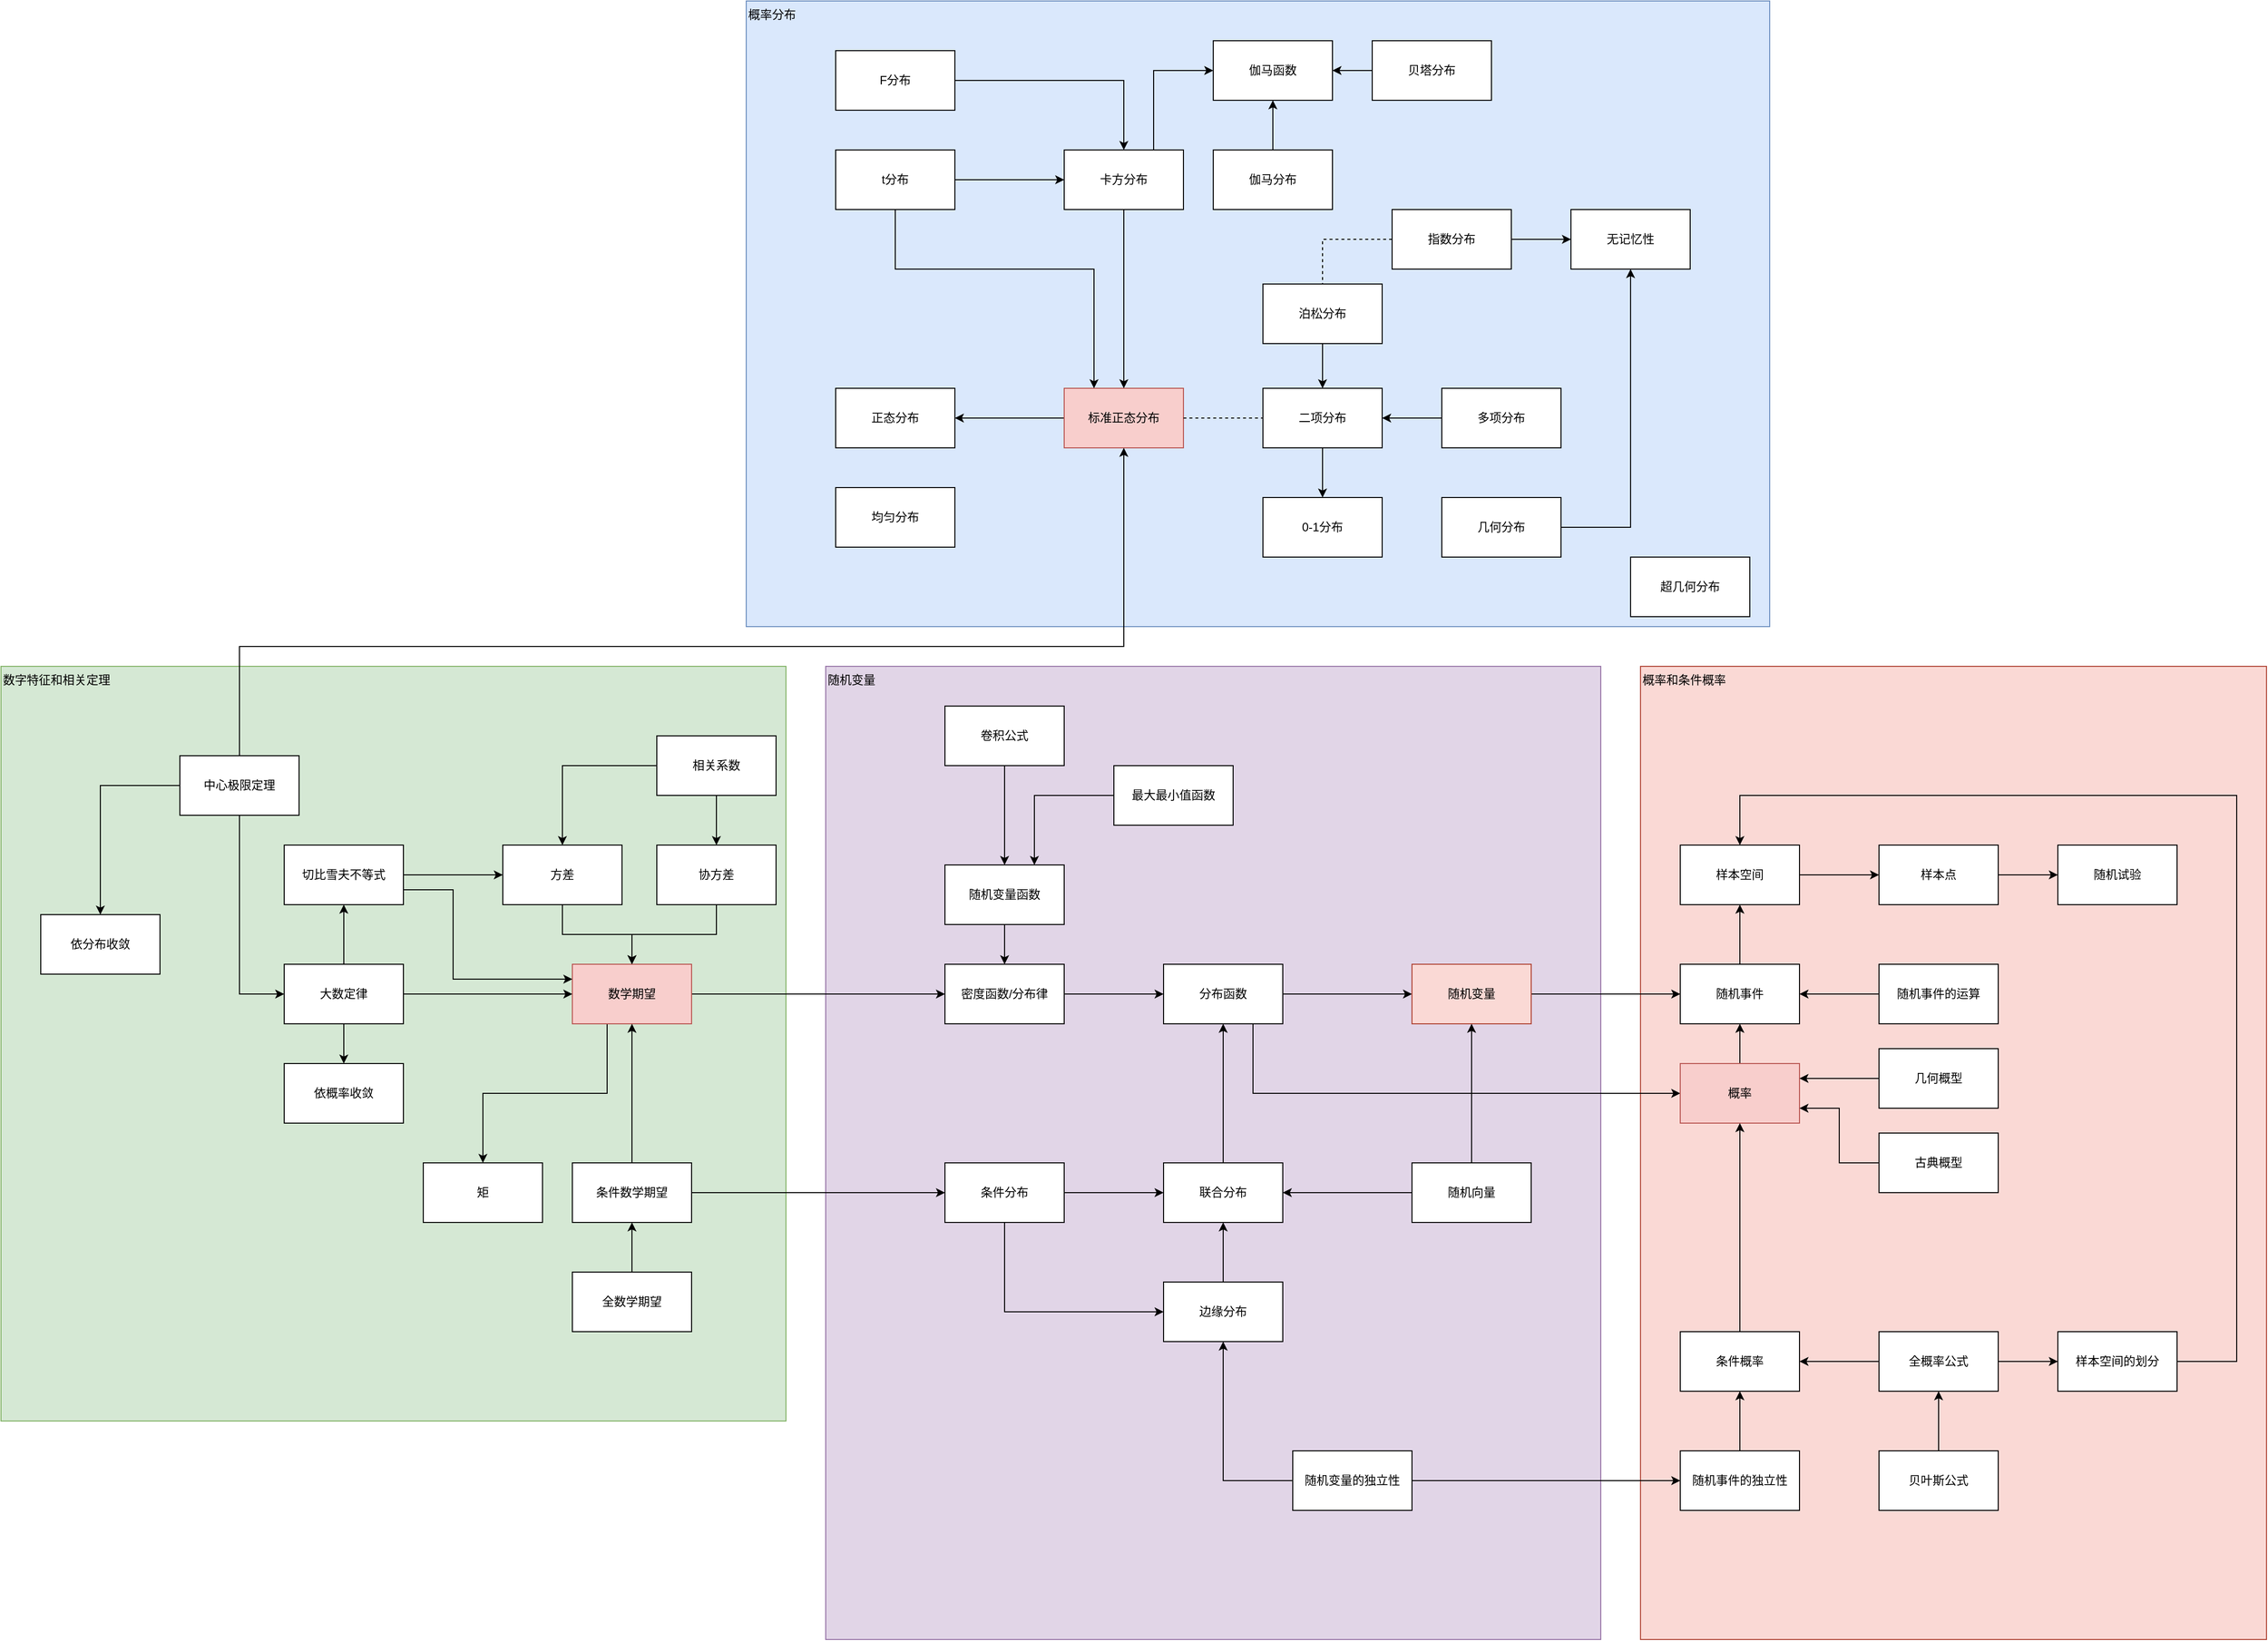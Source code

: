 <mxfile version="21.7.1" type="github" pages="3">
  <diagram name="Probability" id="LZJyDBGYhkVnm9KzOlmo">
    <mxGraphModel dx="3692" dy="2170" grid="1" gridSize="10" guides="1" tooltips="1" connect="1" arrows="1" fold="1" page="1" pageScale="1" pageWidth="850" pageHeight="1100" math="0" shadow="0">
      <root>
        <mxCell id="0" />
        <mxCell id="1" parent="0" />
        <mxCell id="ymbf6cTUOjelWDV3sFH_-3" value="概率分布" style="rounded=0;whiteSpace=wrap;html=1;fillColor=#dae8fc;strokeColor=#6c8ebf;verticalAlign=top;align=left;" parent="1" vertex="1">
          <mxGeometry x="-200" y="-920" width="1030" height="630" as="geometry" />
        </mxCell>
        <mxCell id="F3k5V1CB1kf05i8B304b-11" value="随机变量" style="rounded=0;whiteSpace=wrap;html=1;fillColor=#e1d5e7;strokeColor=#9673a6;verticalAlign=top;align=left;" parent="1" vertex="1">
          <mxGeometry x="-120" y="-250" width="780" height="980" as="geometry" />
        </mxCell>
        <mxCell id="F3k5V1CB1kf05i8B304b-17" value="概率和条件概率" style="rounded=0;whiteSpace=wrap;html=1;fillColor=#fad9d5;strokeColor=#ae4132;verticalAlign=top;align=left;" parent="1" vertex="1">
          <mxGeometry x="700" y="-250" width="630" height="980" as="geometry" />
        </mxCell>
        <mxCell id="F3k5V1CB1kf05i8B304b-52" style="edgeStyle=orthogonalEdgeStyle;rounded=0;orthogonalLoop=1;jettySize=auto;html=1;entryX=0.5;entryY=1;entryDx=0;entryDy=0;" parent="1" source="cLtNdNn3tPnhrVzdo7Qm-2" target="F3k5V1CB1kf05i8B304b-12" edge="1">
          <mxGeometry relative="1" as="geometry">
            <Array as="points" />
          </mxGeometry>
        </mxCell>
        <mxCell id="cLtNdNn3tPnhrVzdo7Qm-2" value="联合分布" style="rounded=0;whiteSpace=wrap;html=1;" parent="1" vertex="1">
          <mxGeometry x="220" y="250" width="120" height="60" as="geometry" />
        </mxCell>
        <mxCell id="cLtNdNn3tPnhrVzdo7Qm-4" style="edgeStyle=orthogonalEdgeStyle;rounded=0;orthogonalLoop=1;jettySize=auto;html=1;" parent="1" source="cLtNdNn3tPnhrVzdo7Qm-3" target="cLtNdNn3tPnhrVzdo7Qm-2" edge="1">
          <mxGeometry relative="1" as="geometry" />
        </mxCell>
        <mxCell id="cLtNdNn3tPnhrVzdo7Qm-3" value="边缘分布" style="rounded=0;whiteSpace=wrap;html=1;" parent="1" vertex="1">
          <mxGeometry x="220" y="370" width="120" height="60" as="geometry" />
        </mxCell>
        <mxCell id="xD8FT76Nhexl4K9wNgLp-1" style="edgeStyle=orthogonalEdgeStyle;rounded=0;orthogonalLoop=1;jettySize=auto;html=1;" parent="1" source="cLtNdNn3tPnhrVzdo7Qm-13" target="cLtNdNn3tPnhrVzdo7Qm-2" edge="1">
          <mxGeometry relative="1" as="geometry" />
        </mxCell>
        <mxCell id="xD8FT76Nhexl4K9wNgLp-2" style="edgeStyle=orthogonalEdgeStyle;rounded=0;orthogonalLoop=1;jettySize=auto;html=1;entryX=0;entryY=0.5;entryDx=0;entryDy=0;" parent="1" source="cLtNdNn3tPnhrVzdo7Qm-13" target="cLtNdNn3tPnhrVzdo7Qm-3" edge="1">
          <mxGeometry relative="1" as="geometry">
            <Array as="points">
              <mxPoint x="60" y="400" />
            </Array>
          </mxGeometry>
        </mxCell>
        <mxCell id="cLtNdNn3tPnhrVzdo7Qm-13" value="条件分布" style="rounded=0;whiteSpace=wrap;html=1;" parent="1" vertex="1">
          <mxGeometry y="250" width="120" height="60" as="geometry" />
        </mxCell>
        <mxCell id="cLtNdNn3tPnhrVzdo7Qm-18" style="edgeStyle=orthogonalEdgeStyle;rounded=0;orthogonalLoop=1;jettySize=auto;html=1;entryX=0.5;entryY=1;entryDx=0;entryDy=0;" parent="1" source="cLtNdNn3tPnhrVzdo7Qm-16" target="cLtNdNn3tPnhrVzdo7Qm-3" edge="1">
          <mxGeometry relative="1" as="geometry">
            <mxPoint x="90" y="430" as="targetPoint" />
          </mxGeometry>
        </mxCell>
        <mxCell id="F3k5V1CB1kf05i8B304b-58" style="edgeStyle=orthogonalEdgeStyle;rounded=0;orthogonalLoop=1;jettySize=auto;html=1;entryX=0;entryY=0.5;entryDx=0;entryDy=0;exitX=1;exitY=0.5;exitDx=0;exitDy=0;" parent="1" source="cLtNdNn3tPnhrVzdo7Qm-16" target="F3k5V1CB1kf05i8B304b-42" edge="1">
          <mxGeometry relative="1" as="geometry">
            <Array as="points" />
          </mxGeometry>
        </mxCell>
        <mxCell id="cLtNdNn3tPnhrVzdo7Qm-16" value="随机变量的独立性" style="rounded=0;whiteSpace=wrap;html=1;" parent="1" vertex="1">
          <mxGeometry x="350" y="540" width="120" height="60" as="geometry" />
        </mxCell>
        <mxCell id="F3k5V1CB1kf05i8B304b-2" value="数字特征和相关定理" style="rounded=0;whiteSpace=wrap;html=1;fillColor=#d5e8d4;strokeColor=#82b366;verticalAlign=top;align=left;" parent="1" vertex="1">
          <mxGeometry x="-950" y="-250" width="790" height="760" as="geometry" />
        </mxCell>
        <mxCell id="rsQqXhlNHzxdDihvjQ3C-1" style="edgeStyle=orthogonalEdgeStyle;rounded=0;orthogonalLoop=1;jettySize=auto;html=1;entryX=0;entryY=0.5;entryDx=0;entryDy=0;" parent="1" source="F3k5V1CB1kf05i8B304b-3" target="F3k5V1CB1kf05i8B304b-15" edge="1">
          <mxGeometry relative="1" as="geometry" />
        </mxCell>
        <mxCell id="ymbf6cTUOjelWDV3sFH_-76" style="edgeStyle=orthogonalEdgeStyle;rounded=0;orthogonalLoop=1;jettySize=auto;html=1;entryX=0.5;entryY=0;entryDx=0;entryDy=0;exitX=0.267;exitY=0.995;exitDx=0;exitDy=0;exitPerimeter=0;" parent="1" source="F3k5V1CB1kf05i8B304b-3" target="rsQqXhlNHzxdDihvjQ3C-9" edge="1">
          <mxGeometry relative="1" as="geometry">
            <Array as="points">
              <mxPoint x="-340" y="110" />
              <mxPoint x="-340" y="180" />
              <mxPoint x="-465" y="180" />
            </Array>
          </mxGeometry>
        </mxCell>
        <mxCell id="F3k5V1CB1kf05i8B304b-3" value="数学期望" style="rounded=0;whiteSpace=wrap;html=1;fillColor=#f8cecc;strokeColor=#b85450;" parent="1" vertex="1">
          <mxGeometry x="-375" y="50" width="120" height="60" as="geometry" />
        </mxCell>
        <mxCell id="F3k5V1CB1kf05i8B304b-5" style="edgeStyle=orthogonalEdgeStyle;rounded=0;orthogonalLoop=1;jettySize=auto;html=1;" parent="1" source="F3k5V1CB1kf05i8B304b-4" target="F3k5V1CB1kf05i8B304b-3" edge="1">
          <mxGeometry relative="1" as="geometry" />
        </mxCell>
        <mxCell id="F3k5V1CB1kf05i8B304b-4" value="方差" style="rounded=0;whiteSpace=wrap;html=1;" parent="1" vertex="1">
          <mxGeometry x="-445" y="-70" width="120" height="60" as="geometry" />
        </mxCell>
        <mxCell id="F3k5V1CB1kf05i8B304b-9" style="edgeStyle=orthogonalEdgeStyle;rounded=0;orthogonalLoop=1;jettySize=auto;html=1;entryX=0.5;entryY=1;entryDx=0;entryDy=0;" parent="1" source="F3k5V1CB1kf05i8B304b-6" target="F3k5V1CB1kf05i8B304b-3" edge="1">
          <mxGeometry relative="1" as="geometry">
            <Array as="points">
              <mxPoint x="-315" y="110" />
              <mxPoint x="-315" y="110" />
            </Array>
          </mxGeometry>
        </mxCell>
        <mxCell id="E82SljbTsBkKDn3-Bzkl-7" style="edgeStyle=orthogonalEdgeStyle;rounded=0;orthogonalLoop=1;jettySize=auto;html=1;" parent="1" source="F3k5V1CB1kf05i8B304b-6" target="cLtNdNn3tPnhrVzdo7Qm-13" edge="1">
          <mxGeometry relative="1" as="geometry" />
        </mxCell>
        <mxCell id="F3k5V1CB1kf05i8B304b-6" value="条件数学期望" style="rounded=0;whiteSpace=wrap;html=1;" parent="1" vertex="1">
          <mxGeometry x="-375" y="250" width="120" height="60" as="geometry" />
        </mxCell>
        <mxCell id="F3k5V1CB1kf05i8B304b-50" style="edgeStyle=orthogonalEdgeStyle;rounded=0;orthogonalLoop=1;jettySize=auto;html=1;" parent="1" source="F3k5V1CB1kf05i8B304b-12" target="F3k5V1CB1kf05i8B304b-45" edge="1">
          <mxGeometry relative="1" as="geometry" />
        </mxCell>
        <mxCell id="X7N7p8_V6x4Iawnt1zt9-11" style="edgeStyle=orthogonalEdgeStyle;rounded=0;orthogonalLoop=1;jettySize=auto;html=1;entryX=0;entryY=0.5;entryDx=0;entryDy=0;exitX=1;exitY=0.75;exitDx=0;exitDy=0;" parent="1" source="F3k5V1CB1kf05i8B304b-12" target="F3k5V1CB1kf05i8B304b-29" edge="1">
          <mxGeometry relative="1" as="geometry">
            <Array as="points">
              <mxPoint x="310" y="95" />
              <mxPoint x="310" y="180" />
            </Array>
          </mxGeometry>
        </mxCell>
        <mxCell id="F3k5V1CB1kf05i8B304b-12" value="分布函数" style="rounded=0;whiteSpace=wrap;html=1;" parent="1" vertex="1">
          <mxGeometry x="220" y="50" width="120" height="60" as="geometry" />
        </mxCell>
        <mxCell id="F3k5V1CB1kf05i8B304b-16" style="edgeStyle=orthogonalEdgeStyle;rounded=0;orthogonalLoop=1;jettySize=auto;html=1;" parent="1" source="F3k5V1CB1kf05i8B304b-15" target="F3k5V1CB1kf05i8B304b-12" edge="1">
          <mxGeometry relative="1" as="geometry" />
        </mxCell>
        <mxCell id="F3k5V1CB1kf05i8B304b-15" value="密度函数/分布律" style="rounded=0;whiteSpace=wrap;html=1;" parent="1" vertex="1">
          <mxGeometry y="50" width="120" height="60" as="geometry" />
        </mxCell>
        <mxCell id="F3k5V1CB1kf05i8B304b-18" value="随机试验" style="rounded=0;whiteSpace=wrap;html=1;" parent="1" vertex="1">
          <mxGeometry x="1120" y="-70" width="120" height="60" as="geometry" />
        </mxCell>
        <mxCell id="F3k5V1CB1kf05i8B304b-26" style="edgeStyle=orthogonalEdgeStyle;rounded=0;orthogonalLoop=1;jettySize=auto;html=1;" parent="1" source="F3k5V1CB1kf05i8B304b-19" target="F3k5V1CB1kf05i8B304b-23" edge="1">
          <mxGeometry relative="1" as="geometry" />
        </mxCell>
        <mxCell id="F3k5V1CB1kf05i8B304b-19" value="随机事件" style="rounded=0;whiteSpace=wrap;html=1;" parent="1" vertex="1">
          <mxGeometry x="740" y="50" width="120" height="60" as="geometry" />
        </mxCell>
        <mxCell id="F3k5V1CB1kf05i8B304b-21" style="edgeStyle=orthogonalEdgeStyle;rounded=0;orthogonalLoop=1;jettySize=auto;html=1;" parent="1" source="F3k5V1CB1kf05i8B304b-20" target="F3k5V1CB1kf05i8B304b-18" edge="1">
          <mxGeometry relative="1" as="geometry" />
        </mxCell>
        <mxCell id="F3k5V1CB1kf05i8B304b-20" value="样本点" style="rounded=0;whiteSpace=wrap;html=1;" parent="1" vertex="1">
          <mxGeometry x="940" y="-70" width="120" height="60" as="geometry" />
        </mxCell>
        <mxCell id="F3k5V1CB1kf05i8B304b-25" style="edgeStyle=orthogonalEdgeStyle;rounded=0;orthogonalLoop=1;jettySize=auto;html=1;" parent="1" source="F3k5V1CB1kf05i8B304b-23" target="F3k5V1CB1kf05i8B304b-20" edge="1">
          <mxGeometry relative="1" as="geometry" />
        </mxCell>
        <mxCell id="F3k5V1CB1kf05i8B304b-23" value="样本空间" style="rounded=0;whiteSpace=wrap;html=1;" parent="1" vertex="1">
          <mxGeometry x="740" y="-70" width="120" height="60" as="geometry" />
        </mxCell>
        <mxCell id="F3k5V1CB1kf05i8B304b-28" style="edgeStyle=orthogonalEdgeStyle;rounded=0;orthogonalLoop=1;jettySize=auto;html=1;entryX=1;entryY=0.5;entryDx=0;entryDy=0;" parent="1" source="F3k5V1CB1kf05i8B304b-27" target="F3k5V1CB1kf05i8B304b-19" edge="1">
          <mxGeometry relative="1" as="geometry" />
        </mxCell>
        <mxCell id="F3k5V1CB1kf05i8B304b-27" value="随机事件的运算" style="rounded=0;whiteSpace=wrap;html=1;" parent="1" vertex="1">
          <mxGeometry x="940" y="50" width="120" height="60" as="geometry" />
        </mxCell>
        <mxCell id="F3k5V1CB1kf05i8B304b-30" style="edgeStyle=orthogonalEdgeStyle;rounded=0;orthogonalLoop=1;jettySize=auto;html=1;" parent="1" source="F3k5V1CB1kf05i8B304b-29" target="F3k5V1CB1kf05i8B304b-19" edge="1">
          <mxGeometry relative="1" as="geometry" />
        </mxCell>
        <mxCell id="F3k5V1CB1kf05i8B304b-29" value="概率" style="rounded=0;whiteSpace=wrap;html=1;fillColor=#f8cecc;strokeColor=#b85450;" parent="1" vertex="1">
          <mxGeometry x="740" y="150" width="120" height="60" as="geometry" />
        </mxCell>
        <mxCell id="F3k5V1CB1kf05i8B304b-34" style="edgeStyle=orthogonalEdgeStyle;rounded=0;orthogonalLoop=1;jettySize=auto;html=1;entryX=1;entryY=0.75;entryDx=0;entryDy=0;" parent="1" source="F3k5V1CB1kf05i8B304b-31" target="F3k5V1CB1kf05i8B304b-29" edge="1">
          <mxGeometry relative="1" as="geometry" />
        </mxCell>
        <mxCell id="F3k5V1CB1kf05i8B304b-31" value="古典概型" style="rounded=0;whiteSpace=wrap;html=1;" parent="1" vertex="1">
          <mxGeometry x="940" y="220" width="120" height="60" as="geometry" />
        </mxCell>
        <mxCell id="F3k5V1CB1kf05i8B304b-33" style="edgeStyle=orthogonalEdgeStyle;rounded=0;orthogonalLoop=1;jettySize=auto;html=1;entryX=1;entryY=0.25;entryDx=0;entryDy=0;" parent="1" source="F3k5V1CB1kf05i8B304b-32" target="F3k5V1CB1kf05i8B304b-29" edge="1">
          <mxGeometry relative="1" as="geometry" />
        </mxCell>
        <mxCell id="F3k5V1CB1kf05i8B304b-32" value="几何概型" style="rounded=0;whiteSpace=wrap;html=1;" parent="1" vertex="1">
          <mxGeometry x="940" y="135" width="120" height="60" as="geometry" />
        </mxCell>
        <mxCell id="F3k5V1CB1kf05i8B304b-37" style="edgeStyle=orthogonalEdgeStyle;rounded=0;orthogonalLoop=1;jettySize=auto;html=1;entryX=0.5;entryY=1;entryDx=0;entryDy=0;" parent="1" source="F3k5V1CB1kf05i8B304b-36" target="F3k5V1CB1kf05i8B304b-29" edge="1">
          <mxGeometry relative="1" as="geometry" />
        </mxCell>
        <mxCell id="F3k5V1CB1kf05i8B304b-36" value="条件概率" style="rounded=0;whiteSpace=wrap;html=1;" parent="1" vertex="1">
          <mxGeometry x="740" y="420" width="120" height="60" as="geometry" />
        </mxCell>
        <mxCell id="F3k5V1CB1kf05i8B304b-39" style="edgeStyle=orthogonalEdgeStyle;rounded=0;orthogonalLoop=1;jettySize=auto;html=1;entryX=1;entryY=0.5;entryDx=0;entryDy=0;" parent="1" source="F3k5V1CB1kf05i8B304b-38" target="F3k5V1CB1kf05i8B304b-36" edge="1">
          <mxGeometry relative="1" as="geometry" />
        </mxCell>
        <mxCell id="F3k5V1CB1kf05i8B304b-48" style="edgeStyle=orthogonalEdgeStyle;rounded=0;orthogonalLoop=1;jettySize=auto;html=1;" parent="1" source="F3k5V1CB1kf05i8B304b-38" target="F3k5V1CB1kf05i8B304b-47" edge="1">
          <mxGeometry relative="1" as="geometry" />
        </mxCell>
        <mxCell id="F3k5V1CB1kf05i8B304b-38" value="全概率公式" style="rounded=0;whiteSpace=wrap;html=1;" parent="1" vertex="1">
          <mxGeometry x="940" y="420" width="120" height="60" as="geometry" />
        </mxCell>
        <mxCell id="F3k5V1CB1kf05i8B304b-41" style="edgeStyle=orthogonalEdgeStyle;rounded=0;orthogonalLoop=1;jettySize=auto;html=1;" parent="1" source="F3k5V1CB1kf05i8B304b-40" target="F3k5V1CB1kf05i8B304b-38" edge="1">
          <mxGeometry relative="1" as="geometry" />
        </mxCell>
        <mxCell id="F3k5V1CB1kf05i8B304b-40" value="贝叶斯公式" style="rounded=0;whiteSpace=wrap;html=1;" parent="1" vertex="1">
          <mxGeometry x="940" y="540" width="120" height="60" as="geometry" />
        </mxCell>
        <mxCell id="F3k5V1CB1kf05i8B304b-43" style="edgeStyle=orthogonalEdgeStyle;rounded=0;orthogonalLoop=1;jettySize=auto;html=1;entryX=0.5;entryY=1;entryDx=0;entryDy=0;" parent="1" source="F3k5V1CB1kf05i8B304b-42" target="F3k5V1CB1kf05i8B304b-36" edge="1">
          <mxGeometry relative="1" as="geometry" />
        </mxCell>
        <mxCell id="F3k5V1CB1kf05i8B304b-42" value="随机事件的独立性" style="rounded=0;whiteSpace=wrap;html=1;" parent="1" vertex="1">
          <mxGeometry x="740" y="540" width="120" height="60" as="geometry" />
        </mxCell>
        <mxCell id="F3k5V1CB1kf05i8B304b-46" style="edgeStyle=orthogonalEdgeStyle;rounded=0;orthogonalLoop=1;jettySize=auto;html=1;" parent="1" source="F3k5V1CB1kf05i8B304b-45" target="F3k5V1CB1kf05i8B304b-19" edge="1">
          <mxGeometry relative="1" as="geometry" />
        </mxCell>
        <mxCell id="F3k5V1CB1kf05i8B304b-45" value="随机变量" style="rounded=0;whiteSpace=wrap;html=1;fillColor=#fad9d5;strokeColor=#ae4132;" parent="1" vertex="1">
          <mxGeometry x="470" y="50" width="120" height="60" as="geometry" />
        </mxCell>
        <mxCell id="F3k5V1CB1kf05i8B304b-49" style="edgeStyle=orthogonalEdgeStyle;rounded=0;orthogonalLoop=1;jettySize=auto;html=1;entryX=0.5;entryY=0;entryDx=0;entryDy=0;" parent="1" source="F3k5V1CB1kf05i8B304b-47" target="F3k5V1CB1kf05i8B304b-23" edge="1">
          <mxGeometry relative="1" as="geometry">
            <Array as="points">
              <mxPoint x="1300" y="450" />
              <mxPoint x="1300" y="-120" />
              <mxPoint x="800" y="-120" />
            </Array>
          </mxGeometry>
        </mxCell>
        <mxCell id="F3k5V1CB1kf05i8B304b-47" value="样本空间的划分" style="rounded=0;whiteSpace=wrap;html=1;" parent="1" vertex="1">
          <mxGeometry x="1120" y="420" width="120" height="60" as="geometry" />
        </mxCell>
        <mxCell id="F3k5V1CB1kf05i8B304b-54" style="edgeStyle=orthogonalEdgeStyle;rounded=0;orthogonalLoop=1;jettySize=auto;html=1;entryX=0.5;entryY=1;entryDx=0;entryDy=0;" parent="1" source="F3k5V1CB1kf05i8B304b-53" target="F3k5V1CB1kf05i8B304b-45" edge="1">
          <mxGeometry relative="1" as="geometry" />
        </mxCell>
        <mxCell id="F3k5V1CB1kf05i8B304b-55" style="edgeStyle=orthogonalEdgeStyle;rounded=0;orthogonalLoop=1;jettySize=auto;html=1;" parent="1" source="F3k5V1CB1kf05i8B304b-53" target="cLtNdNn3tPnhrVzdo7Qm-2" edge="1">
          <mxGeometry relative="1" as="geometry" />
        </mxCell>
        <mxCell id="F3k5V1CB1kf05i8B304b-53" value="随机向量" style="rounded=0;whiteSpace=wrap;html=1;" parent="1" vertex="1">
          <mxGeometry x="470" y="250" width="120" height="60" as="geometry" />
        </mxCell>
        <mxCell id="X7N7p8_V6x4Iawnt1zt9-3" style="edgeStyle=orthogonalEdgeStyle;rounded=0;orthogonalLoop=1;jettySize=auto;html=1;entryX=0.5;entryY=0;entryDx=0;entryDy=0;" parent="1" source="rsQqXhlNHzxdDihvjQ3C-2" target="F3k5V1CB1kf05i8B304b-3" edge="1">
          <mxGeometry relative="1" as="geometry" />
        </mxCell>
        <mxCell id="rsQqXhlNHzxdDihvjQ3C-2" value="协方差" style="rounded=0;whiteSpace=wrap;html=1;" parent="1" vertex="1">
          <mxGeometry x="-290" y="-70" width="120" height="60" as="geometry" />
        </mxCell>
        <mxCell id="rsQqXhlNHzxdDihvjQ3C-6" style="edgeStyle=orthogonalEdgeStyle;rounded=0;orthogonalLoop=1;jettySize=auto;html=1;entryX=0.5;entryY=0;entryDx=0;entryDy=0;" parent="1" source="rsQqXhlNHzxdDihvjQ3C-5" target="F3k5V1CB1kf05i8B304b-4" edge="1">
          <mxGeometry relative="1" as="geometry" />
        </mxCell>
        <mxCell id="rsQqXhlNHzxdDihvjQ3C-7" style="edgeStyle=orthogonalEdgeStyle;rounded=0;orthogonalLoop=1;jettySize=auto;html=1;" parent="1" source="rsQqXhlNHzxdDihvjQ3C-5" target="rsQqXhlNHzxdDihvjQ3C-2" edge="1">
          <mxGeometry relative="1" as="geometry" />
        </mxCell>
        <mxCell id="rsQqXhlNHzxdDihvjQ3C-5" value="相关系数" style="rounded=0;whiteSpace=wrap;html=1;" parent="1" vertex="1">
          <mxGeometry x="-290" y="-180" width="120" height="60" as="geometry" />
        </mxCell>
        <mxCell id="rsQqXhlNHzxdDihvjQ3C-9" value="矩" style="rounded=0;whiteSpace=wrap;html=1;" parent="1" vertex="1">
          <mxGeometry x="-525" y="250" width="120" height="60" as="geometry" />
        </mxCell>
        <mxCell id="zyKKh0DaNkTI4sQCX2Am-34" value="正态分布" style="rounded=0;whiteSpace=wrap;html=1;" parent="1" vertex="1">
          <mxGeometry x="-110" y="-530" width="120" height="60" as="geometry" />
        </mxCell>
        <mxCell id="zyKKh0DaNkTI4sQCX2Am-37" style="edgeStyle=orthogonalEdgeStyle;rounded=0;orthogonalLoop=1;jettySize=auto;html=1;" parent="1" source="zyKKh0DaNkTI4sQCX2Am-36" target="zyKKh0DaNkTI4sQCX2Am-34" edge="1">
          <mxGeometry relative="1" as="geometry" />
        </mxCell>
        <mxCell id="zyKKh0DaNkTI4sQCX2Am-36" value="标准正态分布" style="rounded=0;whiteSpace=wrap;html=1;fillColor=#f8cecc;strokeColor=#b85450;" parent="1" vertex="1">
          <mxGeometry x="120" y="-530" width="120" height="60" as="geometry" />
        </mxCell>
        <mxCell id="sJdl5WpV_pYFhPxivW0N-9" style="edgeStyle=orthogonalEdgeStyle;rounded=0;orthogonalLoop=1;jettySize=auto;html=1;exitX=0.75;exitY=0;exitDx=0;exitDy=0;entryX=0;entryY=0.5;entryDx=0;entryDy=0;" parent="1" source="zyKKh0DaNkTI4sQCX2Am-38" target="sJdl5WpV_pYFhPxivW0N-8" edge="1">
          <mxGeometry relative="1" as="geometry" />
        </mxCell>
        <mxCell id="ymbf6cTUOjelWDV3sFH_-5" style="edgeStyle=orthogonalEdgeStyle;rounded=0;orthogonalLoop=1;jettySize=auto;html=1;entryX=0.5;entryY=0;entryDx=0;entryDy=0;" parent="1" source="zyKKh0DaNkTI4sQCX2Am-38" target="zyKKh0DaNkTI4sQCX2Am-36" edge="1">
          <mxGeometry relative="1" as="geometry" />
        </mxCell>
        <mxCell id="zyKKh0DaNkTI4sQCX2Am-38" value="卡方分布" style="rounded=0;whiteSpace=wrap;html=1;" parent="1" vertex="1">
          <mxGeometry x="120" y="-770" width="120" height="60" as="geometry" />
        </mxCell>
        <mxCell id="zyKKh0DaNkTI4sQCX2Am-42" style="edgeStyle=orthogonalEdgeStyle;rounded=0;orthogonalLoop=1;jettySize=auto;html=1;entryX=0;entryY=0.5;entryDx=0;entryDy=0;" parent="1" source="zyKKh0DaNkTI4sQCX2Am-41" target="zyKKh0DaNkTI4sQCX2Am-38" edge="1">
          <mxGeometry relative="1" as="geometry" />
        </mxCell>
        <mxCell id="ymbf6cTUOjelWDV3sFH_-6" style="edgeStyle=orthogonalEdgeStyle;rounded=0;orthogonalLoop=1;jettySize=auto;html=1;entryX=0.25;entryY=0;entryDx=0;entryDy=0;" parent="1" source="zyKKh0DaNkTI4sQCX2Am-41" target="zyKKh0DaNkTI4sQCX2Am-36" edge="1">
          <mxGeometry relative="1" as="geometry">
            <Array as="points">
              <mxPoint x="150" y="-650" />
            </Array>
          </mxGeometry>
        </mxCell>
        <mxCell id="zyKKh0DaNkTI4sQCX2Am-41" value="t分布" style="rounded=0;whiteSpace=wrap;html=1;" parent="1" vertex="1">
          <mxGeometry x="-110" y="-770" width="120" height="60" as="geometry" />
        </mxCell>
        <mxCell id="zyKKh0DaNkTI4sQCX2Am-45" style="edgeStyle=orthogonalEdgeStyle;rounded=0;orthogonalLoop=1;jettySize=auto;html=1;entryX=0.5;entryY=0;entryDx=0;entryDy=0;exitX=1;exitY=0.5;exitDx=0;exitDy=0;" parent="1" source="zyKKh0DaNkTI4sQCX2Am-44" target="zyKKh0DaNkTI4sQCX2Am-38" edge="1">
          <mxGeometry relative="1" as="geometry">
            <Array as="points">
              <mxPoint x="180" y="-840" />
            </Array>
          </mxGeometry>
        </mxCell>
        <mxCell id="zyKKh0DaNkTI4sQCX2Am-44" value="F分布" style="rounded=0;whiteSpace=wrap;html=1;" parent="1" vertex="1">
          <mxGeometry x="-110" y="-870" width="120" height="60" as="geometry" />
        </mxCell>
        <mxCell id="xD8FT76Nhexl4K9wNgLp-3" style="edgeStyle=orthogonalEdgeStyle;rounded=0;orthogonalLoop=1;jettySize=auto;html=1;entryX=0.5;entryY=0;entryDx=0;entryDy=0;" parent="1" source="zyKKh0DaNkTI4sQCX2Am-49" target="F3k5V1CB1kf05i8B304b-15" edge="1">
          <mxGeometry relative="1" as="geometry" />
        </mxCell>
        <mxCell id="zyKKh0DaNkTI4sQCX2Am-49" value="随机变量函数" style="rounded=0;whiteSpace=wrap;html=1;" parent="1" vertex="1">
          <mxGeometry y="-50" width="120" height="60" as="geometry" />
        </mxCell>
        <mxCell id="zyKKh0DaNkTI4sQCX2Am-52" style="edgeStyle=orthogonalEdgeStyle;rounded=0;orthogonalLoop=1;jettySize=auto;html=1;" parent="1" source="zyKKh0DaNkTI4sQCX2Am-51" target="zyKKh0DaNkTI4sQCX2Am-49" edge="1">
          <mxGeometry relative="1" as="geometry" />
        </mxCell>
        <mxCell id="zyKKh0DaNkTI4sQCX2Am-51" value="卷积公式" style="rounded=0;whiteSpace=wrap;html=1;" parent="1" vertex="1">
          <mxGeometry y="-210" width="120" height="60" as="geometry" />
        </mxCell>
        <mxCell id="X7N7p8_V6x4Iawnt1zt9-4" style="edgeStyle=orthogonalEdgeStyle;rounded=0;orthogonalLoop=1;jettySize=auto;html=1;entryX=0;entryY=0.5;entryDx=0;entryDy=0;" parent="1" source="X7N7p8_V6x4Iawnt1zt9-1" target="F3k5V1CB1kf05i8B304b-4" edge="1">
          <mxGeometry relative="1" as="geometry" />
        </mxCell>
        <mxCell id="X7N7p8_V6x4Iawnt1zt9-5" style="edgeStyle=orthogonalEdgeStyle;rounded=0;orthogonalLoop=1;jettySize=auto;html=1;entryX=0;entryY=0.25;entryDx=0;entryDy=0;exitX=1;exitY=0.75;exitDx=0;exitDy=0;" parent="1" source="X7N7p8_V6x4Iawnt1zt9-1" target="F3k5V1CB1kf05i8B304b-3" edge="1">
          <mxGeometry relative="1" as="geometry">
            <Array as="points">
              <mxPoint x="-495" y="-25" />
              <mxPoint x="-495" y="65" />
            </Array>
          </mxGeometry>
        </mxCell>
        <mxCell id="X7N7p8_V6x4Iawnt1zt9-1" value="切比雪夫不等式" style="rounded=0;whiteSpace=wrap;html=1;" parent="1" vertex="1">
          <mxGeometry x="-665" y="-70" width="120" height="60" as="geometry" />
        </mxCell>
        <mxCell id="X7N7p8_V6x4Iawnt1zt9-7" style="edgeStyle=orthogonalEdgeStyle;rounded=0;orthogonalLoop=1;jettySize=auto;html=1;" parent="1" source="X7N7p8_V6x4Iawnt1zt9-6" target="F3k5V1CB1kf05i8B304b-3" edge="1">
          <mxGeometry relative="1" as="geometry" />
        </mxCell>
        <mxCell id="sJdl5WpV_pYFhPxivW0N-3" style="edgeStyle=orthogonalEdgeStyle;rounded=0;orthogonalLoop=1;jettySize=auto;html=1;entryX=0.5;entryY=1;entryDx=0;entryDy=0;exitX=0.5;exitY=0;exitDx=0;exitDy=0;" parent="1" source="X7N7p8_V6x4Iawnt1zt9-6" target="X7N7p8_V6x4Iawnt1zt9-1" edge="1">
          <mxGeometry relative="1" as="geometry">
            <Array as="points">
              <mxPoint x="-605" y="30" />
              <mxPoint x="-605" y="30" />
            </Array>
          </mxGeometry>
        </mxCell>
        <mxCell id="E82SljbTsBkKDn3-Bzkl-4" style="edgeStyle=orthogonalEdgeStyle;rounded=0;orthogonalLoop=1;jettySize=auto;html=1;" parent="1" source="X7N7p8_V6x4Iawnt1zt9-6" target="E82SljbTsBkKDn3-Bzkl-3" edge="1">
          <mxGeometry relative="1" as="geometry" />
        </mxCell>
        <mxCell id="X7N7p8_V6x4Iawnt1zt9-6" value="大数定律" style="rounded=0;whiteSpace=wrap;html=1;" parent="1" vertex="1">
          <mxGeometry x="-665" y="50" width="120" height="60" as="geometry" />
        </mxCell>
        <mxCell id="8iCnkJ9YkTvWhpFiWill-1" style="edgeStyle=orthogonalEdgeStyle;rounded=0;orthogonalLoop=1;jettySize=auto;html=1;entryX=0;entryY=0.5;entryDx=0;entryDy=0;" parent="1" source="X7N7p8_V6x4Iawnt1zt9-8" target="X7N7p8_V6x4Iawnt1zt9-6" edge="1">
          <mxGeometry relative="1" as="geometry" />
        </mxCell>
        <mxCell id="ymbf6cTUOjelWDV3sFH_-4" style="edgeStyle=orthogonalEdgeStyle;rounded=0;orthogonalLoop=1;jettySize=auto;html=1;exitX=0.5;exitY=0;exitDx=0;exitDy=0;entryX=0.5;entryY=1;entryDx=0;entryDy=0;" parent="1" source="X7N7p8_V6x4Iawnt1zt9-8" target="zyKKh0DaNkTI4sQCX2Am-36" edge="1">
          <mxGeometry relative="1" as="geometry">
            <Array as="points">
              <mxPoint x="-710" y="-270" />
              <mxPoint x="180" y="-270" />
            </Array>
          </mxGeometry>
        </mxCell>
        <mxCell id="E82SljbTsBkKDn3-Bzkl-6" style="edgeStyle=orthogonalEdgeStyle;rounded=0;orthogonalLoop=1;jettySize=auto;html=1;entryX=0.5;entryY=0;entryDx=0;entryDy=0;" parent="1" source="X7N7p8_V6x4Iawnt1zt9-8" target="E82SljbTsBkKDn3-Bzkl-5" edge="1">
          <mxGeometry relative="1" as="geometry" />
        </mxCell>
        <mxCell id="X7N7p8_V6x4Iawnt1zt9-8" value="中心极限定理" style="rounded=0;whiteSpace=wrap;html=1;" parent="1" vertex="1">
          <mxGeometry x="-770" y="-160" width="120" height="60" as="geometry" />
        </mxCell>
        <mxCell id="sJdl5WpV_pYFhPxivW0N-7" style="edgeStyle=orthogonalEdgeStyle;rounded=0;orthogonalLoop=1;jettySize=auto;html=1;" parent="1" source="sJdl5WpV_pYFhPxivW0N-6" target="F3k5V1CB1kf05i8B304b-6" edge="1">
          <mxGeometry relative="1" as="geometry" />
        </mxCell>
        <mxCell id="sJdl5WpV_pYFhPxivW0N-6" value="全数学期望" style="rounded=0;whiteSpace=wrap;html=1;" parent="1" vertex="1">
          <mxGeometry x="-375" y="360" width="120" height="60" as="geometry" />
        </mxCell>
        <mxCell id="sJdl5WpV_pYFhPxivW0N-8" value="伽马函数" style="rounded=0;whiteSpace=wrap;html=1;" parent="1" vertex="1">
          <mxGeometry x="270" y="-880" width="120" height="60" as="geometry" />
        </mxCell>
        <mxCell id="ymbf6cTUOjelWDV3sFH_-85" value="0-1分布" style="rounded=0;whiteSpace=wrap;html=1;" parent="1" vertex="1">
          <mxGeometry x="320" y="-420" width="120" height="60" as="geometry" />
        </mxCell>
        <mxCell id="ymbf6cTUOjelWDV3sFH_-87" style="edgeStyle=orthogonalEdgeStyle;rounded=0;orthogonalLoop=1;jettySize=auto;html=1;entryX=0.5;entryY=0;entryDx=0;entryDy=0;" parent="1" source="ymbf6cTUOjelWDV3sFH_-86" target="ymbf6cTUOjelWDV3sFH_-85" edge="1">
          <mxGeometry relative="1" as="geometry" />
        </mxCell>
        <mxCell id="ymbf6cTUOjelWDV3sFH_-86" value="二项分布" style="rounded=0;whiteSpace=wrap;html=1;" parent="1" vertex="1">
          <mxGeometry x="320" y="-530" width="120" height="60" as="geometry" />
        </mxCell>
        <mxCell id="ymbf6cTUOjelWDV3sFH_-90" style="edgeStyle=orthogonalEdgeStyle;rounded=0;orthogonalLoop=1;jettySize=auto;html=1;entryX=0.5;entryY=0;entryDx=0;entryDy=0;exitX=0.5;exitY=1;exitDx=0;exitDy=0;" parent="1" source="ymbf6cTUOjelWDV3sFH_-88" target="ymbf6cTUOjelWDV3sFH_-86" edge="1">
          <mxGeometry relative="1" as="geometry" />
        </mxCell>
        <mxCell id="ymbf6cTUOjelWDV3sFH_-88" value="泊松分布" style="rounded=0;whiteSpace=wrap;html=1;" parent="1" vertex="1">
          <mxGeometry x="320" y="-635" width="120" height="60" as="geometry" />
        </mxCell>
        <mxCell id="ymbf6cTUOjelWDV3sFH_-106" style="edgeStyle=orthogonalEdgeStyle;rounded=0;orthogonalLoop=1;jettySize=auto;html=1;entryX=0;entryY=0.5;entryDx=0;entryDy=0;" parent="1" source="ymbf6cTUOjelWDV3sFH_-89" target="ymbf6cTUOjelWDV3sFH_-104" edge="1">
          <mxGeometry relative="1" as="geometry">
            <Array as="points">
              <mxPoint x="510" y="-680" />
            </Array>
          </mxGeometry>
        </mxCell>
        <mxCell id="xD8FT76Nhexl4K9wNgLp-4" style="edgeStyle=orthogonalEdgeStyle;rounded=0;orthogonalLoop=1;jettySize=auto;html=1;entryX=0.5;entryY=0;entryDx=0;entryDy=0;dashed=1;endArrow=none;endFill=0;" parent="1" source="ymbf6cTUOjelWDV3sFH_-89" target="ymbf6cTUOjelWDV3sFH_-88" edge="1">
          <mxGeometry relative="1" as="geometry" />
        </mxCell>
        <mxCell id="ymbf6cTUOjelWDV3sFH_-89" value="指数分布" style="rounded=0;whiteSpace=wrap;html=1;" parent="1" vertex="1">
          <mxGeometry x="450" y="-710" width="120" height="60" as="geometry" />
        </mxCell>
        <mxCell id="ymbf6cTUOjelWDV3sFH_-91" value="均匀分布" style="rounded=0;whiteSpace=wrap;html=1;" parent="1" vertex="1">
          <mxGeometry x="-110" y="-430" width="120" height="60" as="geometry" />
        </mxCell>
        <mxCell id="ymbf6cTUOjelWDV3sFH_-95" value="" style="endArrow=none;dashed=1;html=1;rounded=0;entryX=0;entryY=0.5;entryDx=0;entryDy=0;exitX=1;exitY=0.5;exitDx=0;exitDy=0;" parent="1" source="zyKKh0DaNkTI4sQCX2Am-36" target="ymbf6cTUOjelWDV3sFH_-86" edge="1">
          <mxGeometry width="50" height="50" relative="1" as="geometry">
            <mxPoint x="170" y="-470" as="sourcePoint" />
            <mxPoint x="220" y="-520" as="targetPoint" />
          </mxGeometry>
        </mxCell>
        <mxCell id="ymbf6cTUOjelWDV3sFH_-98" style="edgeStyle=orthogonalEdgeStyle;rounded=0;orthogonalLoop=1;jettySize=auto;html=1;entryX=0.5;entryY=1;entryDx=0;entryDy=0;" parent="1" source="ymbf6cTUOjelWDV3sFH_-96" target="sJdl5WpV_pYFhPxivW0N-8" edge="1">
          <mxGeometry relative="1" as="geometry" />
        </mxCell>
        <mxCell id="ymbf6cTUOjelWDV3sFH_-96" value="伽马分布" style="rounded=0;whiteSpace=wrap;html=1;" parent="1" vertex="1">
          <mxGeometry x="270" y="-770" width="120" height="60" as="geometry" />
        </mxCell>
        <mxCell id="ymbf6cTUOjelWDV3sFH_-99" style="edgeStyle=orthogonalEdgeStyle;rounded=0;orthogonalLoop=1;jettySize=auto;html=1;entryX=1;entryY=0.5;entryDx=0;entryDy=0;" parent="1" source="ymbf6cTUOjelWDV3sFH_-97" target="sJdl5WpV_pYFhPxivW0N-8" edge="1">
          <mxGeometry relative="1" as="geometry" />
        </mxCell>
        <mxCell id="ymbf6cTUOjelWDV3sFH_-97" value="贝塔分布" style="rounded=0;whiteSpace=wrap;html=1;" parent="1" vertex="1">
          <mxGeometry x="430" y="-880" width="120" height="60" as="geometry" />
        </mxCell>
        <mxCell id="ymbf6cTUOjelWDV3sFH_-101" style="edgeStyle=orthogonalEdgeStyle;rounded=0;orthogonalLoop=1;jettySize=auto;html=1;" parent="1" source="ymbf6cTUOjelWDV3sFH_-100" target="ymbf6cTUOjelWDV3sFH_-86" edge="1">
          <mxGeometry relative="1" as="geometry" />
        </mxCell>
        <mxCell id="ymbf6cTUOjelWDV3sFH_-100" value="多项分布" style="rounded=0;whiteSpace=wrap;html=1;" parent="1" vertex="1">
          <mxGeometry x="500" y="-530" width="120" height="60" as="geometry" />
        </mxCell>
        <mxCell id="xD8FT76Nhexl4K9wNgLp-5" style="edgeStyle=orthogonalEdgeStyle;rounded=0;orthogonalLoop=1;jettySize=auto;html=1;entryX=0.5;entryY=1;entryDx=0;entryDy=0;" parent="1" source="ymbf6cTUOjelWDV3sFH_-102" target="ymbf6cTUOjelWDV3sFH_-104" edge="1">
          <mxGeometry relative="1" as="geometry" />
        </mxCell>
        <mxCell id="ymbf6cTUOjelWDV3sFH_-102" value="几何分布" style="rounded=0;whiteSpace=wrap;html=1;" parent="1" vertex="1">
          <mxGeometry x="500" y="-420" width="120" height="60" as="geometry" />
        </mxCell>
        <mxCell id="ymbf6cTUOjelWDV3sFH_-103" value="超几何分布" style="rounded=0;whiteSpace=wrap;html=1;" parent="1" vertex="1">
          <mxGeometry x="690" y="-360" width="120" height="60" as="geometry" />
        </mxCell>
        <mxCell id="ymbf6cTUOjelWDV3sFH_-104" value="无记忆性" style="rounded=0;whiteSpace=wrap;html=1;" parent="1" vertex="1">
          <mxGeometry x="630" y="-710" width="120" height="60" as="geometry" />
        </mxCell>
        <mxCell id="E82SljbTsBkKDn3-Bzkl-2" style="edgeStyle=orthogonalEdgeStyle;rounded=0;orthogonalLoop=1;jettySize=auto;html=1;entryX=0.75;entryY=0;entryDx=0;entryDy=0;" parent="1" source="E82SljbTsBkKDn3-Bzkl-1" target="zyKKh0DaNkTI4sQCX2Am-49" edge="1">
          <mxGeometry relative="1" as="geometry" />
        </mxCell>
        <mxCell id="E82SljbTsBkKDn3-Bzkl-1" value="最大最小值函数" style="rounded=0;whiteSpace=wrap;html=1;" parent="1" vertex="1">
          <mxGeometry x="170" y="-150" width="120" height="60" as="geometry" />
        </mxCell>
        <mxCell id="E82SljbTsBkKDn3-Bzkl-3" value="依概率收敛" style="rounded=0;whiteSpace=wrap;html=1;" parent="1" vertex="1">
          <mxGeometry x="-665" y="150" width="120" height="60" as="geometry" />
        </mxCell>
        <mxCell id="E82SljbTsBkKDn3-Bzkl-5" value="依分布收敛" style="rounded=0;whiteSpace=wrap;html=1;" parent="1" vertex="1">
          <mxGeometry x="-910" width="120" height="60" as="geometry" />
        </mxCell>
      </root>
    </mxGraphModel>
  </diagram>
  <diagram id="dv-12Ai5unyeImAom6OI" name="Statistics">
    <mxGraphModel dx="5396" dy="3729" grid="1" gridSize="10" guides="1" tooltips="1" connect="1" arrows="1" fold="1" page="1" pageScale="1" pageWidth="850" pageHeight="1100" math="0" shadow="0">
      <root>
        <mxCell id="0" />
        <mxCell id="1" parent="0" />
        <mxCell id="7RziN6u2d7GNkKHuztn0-15" value="数据收集和抽样方式" style="rounded=0;whiteSpace=wrap;html=1;align=left;verticalAlign=top;fillColor=#6d8764;fontColor=#ffffff;strokeColor=#3A5431;" vertex="1" parent="1">
          <mxGeometry x="-1760" y="-260" width="680" height="370" as="geometry" />
        </mxCell>
        <mxCell id="7RziN6u2d7GNkKHuztn0-6" value="应用" style="rounded=0;whiteSpace=wrap;html=1;fillColor=#e1d5e7;strokeColor=#9673a6;verticalAlign=top;align=left;" vertex="1" parent="1">
          <mxGeometry x="30" y="-1425" width="630" height="1525" as="geometry" />
        </mxCell>
        <mxCell id="7RziN6u2d7GNkKHuztn0-1" value="抽样分布" style="rounded=0;whiteSpace=wrap;html=1;fillColor=#ffe6cc;strokeColor=#d79b00;verticalAlign=top;align=left;" vertex="1" parent="1">
          <mxGeometry x="-1040" y="-260" width="1020" height="630" as="geometry" />
        </mxCell>
        <mxCell id="hssBpTrOc-_QM6fuiK9d-1" value="假设检验和方差分析" style="rounded=0;whiteSpace=wrap;html=1;fillColor=#fff2cc;strokeColor=#d6b656;verticalAlign=top;align=left;" vertex="1" parent="1">
          <mxGeometry x="-1040" y="-1760" width="1040" height="800" as="geometry" />
        </mxCell>
        <mxCell id="hssBpTrOc-_QM6fuiK9d-2" value="参数估计" style="rounded=0;whiteSpace=wrap;html=1;fillColor=#d5e8d4;strokeColor=#82b366;verticalAlign=top;align=left;" vertex="1" parent="1">
          <mxGeometry x="-1040" y="-920" width="1030" height="630" as="geometry" />
        </mxCell>
        <mxCell id="hssBpTrOc-_QM6fuiK9d-3" value="总体" style="rounded=0;whiteSpace=wrap;html=1;" vertex="1" parent="1">
          <mxGeometry x="-1630" y="-110" width="120" height="60" as="geometry" />
        </mxCell>
        <mxCell id="hssBpTrOc-_QM6fuiK9d-4" style="edgeStyle=orthogonalEdgeStyle;rounded=0;orthogonalLoop=1;jettySize=auto;html=1;" edge="1" parent="1" source="hssBpTrOc-_QM6fuiK9d-5" target="hssBpTrOc-_QM6fuiK9d-3">
          <mxGeometry relative="1" as="geometry" />
        </mxCell>
        <mxCell id="hssBpTrOc-_QM6fuiK9d-5" value="样本" style="rounded=0;whiteSpace=wrap;html=1;" vertex="1" parent="1">
          <mxGeometry x="-1450" y="-110" width="120" height="60" as="geometry" />
        </mxCell>
        <mxCell id="7RziN6u2d7GNkKHuztn0-20" style="edgeStyle=orthogonalEdgeStyle;rounded=0;orthogonalLoop=1;jettySize=auto;html=1;" edge="1" parent="1" source="hssBpTrOc-_QM6fuiK9d-7" target="hssBpTrOc-_QM6fuiK9d-5">
          <mxGeometry relative="1" as="geometry">
            <Array as="points">
              <mxPoint x="-652.5" y="-80" />
            </Array>
          </mxGeometry>
        </mxCell>
        <mxCell id="hssBpTrOc-_QM6fuiK9d-7" value="统计量" style="rounded=0;whiteSpace=wrap;html=1;fillColor=#ffcccc;strokeColor=#36393d;" vertex="1" parent="1">
          <mxGeometry x="-700" y="-110" width="120" height="60" as="geometry" />
        </mxCell>
        <mxCell id="hssBpTrOc-_QM6fuiK9d-8" style="edgeStyle=orthogonalEdgeStyle;rounded=0;orthogonalLoop=1;jettySize=auto;html=1;entryX=0.5;entryY=0;entryDx=0;entryDy=0;" edge="1" parent="1" source="hssBpTrOc-_QM6fuiK9d-9" target="hssBpTrOc-_QM6fuiK9d-3">
          <mxGeometry relative="1" as="geometry" />
        </mxCell>
        <mxCell id="hssBpTrOc-_QM6fuiK9d-9" value="参数" style="rounded=0;whiteSpace=wrap;html=1;" vertex="1" parent="1">
          <mxGeometry x="-1630" y="-225" width="120" height="60" as="geometry" />
        </mxCell>
        <mxCell id="7RziN6u2d7GNkKHuztn0-9" style="edgeStyle=orthogonalEdgeStyle;rounded=0;orthogonalLoop=1;jettySize=auto;html=1;" edge="1" parent="1" source="hssBpTrOc-_QM6fuiK9d-11" target="hssBpTrOc-_QM6fuiK9d-7">
          <mxGeometry relative="1" as="geometry" />
        </mxCell>
        <mxCell id="hssBpTrOc-_QM6fuiK9d-11" value="抽样分布" style="rounded=0;whiteSpace=wrap;html=1;" vertex="1" parent="1">
          <mxGeometry x="-340" y="-110" width="120" height="60" as="geometry" />
        </mxCell>
        <mxCell id="hssBpTrOc-_QM6fuiK9d-13" value="点估计" style="rounded=0;whiteSpace=wrap;html=1;" vertex="1" parent="1">
          <mxGeometry x="-290" y="-610" width="120" height="60" as="geometry" />
        </mxCell>
        <mxCell id="7RziN6u2d7GNkKHuztn0-2" style="edgeStyle=orthogonalEdgeStyle;rounded=0;orthogonalLoop=1;jettySize=auto;html=1;entryX=0.25;entryY=0;entryDx=0;entryDy=0;" edge="1" parent="1" source="hssBpTrOc-_QM6fuiK9d-15" target="hssBpTrOc-_QM6fuiK9d-13">
          <mxGeometry relative="1" as="geometry" />
        </mxCell>
        <mxCell id="hssBpTrOc-_QM6fuiK9d-15" value="矩估计法" style="rounded=0;whiteSpace=wrap;html=1;" vertex="1" parent="1">
          <mxGeometry x="-380" y="-750" width="120" height="60" as="geometry" />
        </mxCell>
        <mxCell id="7RziN6u2d7GNkKHuztn0-3" style="edgeStyle=orthogonalEdgeStyle;rounded=0;orthogonalLoop=1;jettySize=auto;html=1;entryX=0.75;entryY=0;entryDx=0;entryDy=0;" edge="1" parent="1" source="hssBpTrOc-_QM6fuiK9d-17" target="hssBpTrOc-_QM6fuiK9d-13">
          <mxGeometry relative="1" as="geometry" />
        </mxCell>
        <mxCell id="hssBpTrOc-_QM6fuiK9d-17" value="最大似然估计" style="rounded=0;whiteSpace=wrap;html=1;" vertex="1" parent="1">
          <mxGeometry x="-200" y="-790" width="120" height="60" as="geometry" />
        </mxCell>
        <mxCell id="7RziN6u2d7GNkKHuztn0-5" style="edgeStyle=orthogonalEdgeStyle;rounded=0;orthogonalLoop=1;jettySize=auto;html=1;" edge="1" parent="1" source="hssBpTrOc-_QM6fuiK9d-19" target="hssBpTrOc-_QM6fuiK9d-13">
          <mxGeometry relative="1" as="geometry" />
        </mxCell>
        <mxCell id="hssBpTrOc-_QM6fuiK9d-19" value="区间估计" style="rounded=0;whiteSpace=wrap;html=1;" vertex="1" parent="1">
          <mxGeometry x="-545" y="-610" width="120" height="60" as="geometry" />
        </mxCell>
        <mxCell id="hssBpTrOc-_QM6fuiK9d-20" style="edgeStyle=orthogonalEdgeStyle;rounded=0;orthogonalLoop=1;jettySize=auto;html=1;" edge="1" parent="1" source="hssBpTrOc-_QM6fuiK9d-22" target="hssBpTrOc-_QM6fuiK9d-13">
          <mxGeometry relative="1" as="geometry" />
        </mxCell>
        <mxCell id="7RziN6u2d7GNkKHuztn0-27" style="edgeStyle=orthogonalEdgeStyle;rounded=0;orthogonalLoop=1;jettySize=auto;html=1;entryX=0.5;entryY=0;entryDx=0;entryDy=0;" edge="1" parent="1" source="hssBpTrOc-_QM6fuiK9d-22" target="hssBpTrOc-_QM6fuiK9d-7">
          <mxGeometry relative="1" as="geometry" />
        </mxCell>
        <mxCell id="hssBpTrOc-_QM6fuiK9d-22" value="估计量" style="rounded=0;whiteSpace=wrap;html=1;fillColor=#f8cecc;strokeColor=#b85450;" vertex="1" parent="1">
          <mxGeometry x="-410" y="-410" width="120" height="60" as="geometry" />
        </mxCell>
        <mxCell id="7RziN6u2d7GNkKHuztn0-4" style="edgeStyle=orthogonalEdgeStyle;rounded=0;orthogonalLoop=1;jettySize=auto;html=1;" edge="1" parent="1" source="hssBpTrOc-_QM6fuiK9d-24" target="hssBpTrOc-_QM6fuiK9d-22">
          <mxGeometry relative="1" as="geometry" />
        </mxCell>
        <mxCell id="hssBpTrOc-_QM6fuiK9d-24" value="估计量的评价" style="rounded=0;whiteSpace=wrap;html=1;" vertex="1" parent="1">
          <mxGeometry x="-170" y="-410" width="120" height="60" as="geometry" />
        </mxCell>
        <mxCell id="hssBpTrOc-_QM6fuiK9d-26" style="edgeStyle=orthogonalEdgeStyle;rounded=0;orthogonalLoop=1;jettySize=auto;html=1;" edge="1" parent="1" source="hssBpTrOc-_QM6fuiK9d-27" target="hssBpTrOc-_QM6fuiK9d-19">
          <mxGeometry relative="1" as="geometry" />
        </mxCell>
        <mxCell id="hssBpTrOc-_QM6fuiK9d-27" value="枢轴量" style="rounded=0;whiteSpace=wrap;html=1;" vertex="1" parent="1">
          <mxGeometry x="-545" y="-510" width="120" height="60" as="geometry" />
        </mxCell>
        <mxCell id="hssBpTrOc-_QM6fuiK9d-30" style="edgeStyle=orthogonalEdgeStyle;rounded=0;orthogonalLoop=1;jettySize=auto;html=1;entryX=0;entryY=0.5;entryDx=0;entryDy=0;" edge="1" parent="1" source="hssBpTrOc-_QM6fuiK9d-31" target="hssBpTrOc-_QM6fuiK9d-19">
          <mxGeometry relative="1" as="geometry" />
        </mxCell>
        <mxCell id="hssBpTrOc-_QM6fuiK9d-31" value="置信水平" style="rounded=0;whiteSpace=wrap;html=1;" vertex="1" parent="1">
          <mxGeometry x="-830" y="-610" width="120" height="60" as="geometry" />
        </mxCell>
        <mxCell id="7RziN6u2d7GNkKHuztn0-14" style="edgeStyle=orthogonalEdgeStyle;rounded=0;orthogonalLoop=1;jettySize=auto;html=1;entryX=0;entryY=0.5;entryDx=0;entryDy=0;" edge="1" parent="1" source="hssBpTrOc-_QM6fuiK9d-33" target="hssBpTrOc-_QM6fuiK9d-31">
          <mxGeometry relative="1" as="geometry" />
        </mxCell>
        <mxCell id="hssBpTrOc-_QM6fuiK9d-33" value="置信区间" style="rounded=0;whiteSpace=wrap;html=1;" vertex="1" parent="1">
          <mxGeometry x="-1000" y="-610" width="120" height="60" as="geometry" />
        </mxCell>
        <mxCell id="hssBpTrOc-_QM6fuiK9d-34" style="edgeStyle=orthogonalEdgeStyle;rounded=0;orthogonalLoop=1;jettySize=auto;html=1;" edge="1" parent="1" source="hssBpTrOc-_QM6fuiK9d-35" target="hssBpTrOc-_QM6fuiK9d-31">
          <mxGeometry relative="1" as="geometry" />
        </mxCell>
        <mxCell id="hssBpTrOc-_QM6fuiK9d-35" value="显著性水平" style="rounded=0;whiteSpace=wrap;html=1;" vertex="1" parent="1">
          <mxGeometry x="-830" y="-730" width="120" height="60" as="geometry" />
        </mxCell>
        <mxCell id="7RziN6u2d7GNkKHuztn0-12" style="edgeStyle=orthogonalEdgeStyle;rounded=0;orthogonalLoop=1;jettySize=auto;html=1;" edge="1" parent="1" source="hssBpTrOc-_QM6fuiK9d-37" target="7RziN6u2d7GNkKHuztn0-10">
          <mxGeometry relative="1" as="geometry" />
        </mxCell>
        <mxCell id="7RziN6u2d7GNkKHuztn0-13" style="edgeStyle=orthogonalEdgeStyle;rounded=0;orthogonalLoop=1;jettySize=auto;html=1;entryX=0.5;entryY=0;entryDx=0;entryDy=0;exitX=0.5;exitY=0;exitDx=0;exitDy=0;" edge="1" parent="1" source="hssBpTrOc-_QM6fuiK9d-37" target="hssBpTrOc-_QM6fuiK9d-19">
          <mxGeometry relative="1" as="geometry">
            <mxPoint x="-490" y="-610" as="targetPoint" />
            <Array as="points">
              <mxPoint x="200" y="-870" />
              <mxPoint x="-485" y="-870" />
            </Array>
          </mxGeometry>
        </mxCell>
        <mxCell id="hssBpTrOc-_QM6fuiK9d-37" value="正态总体的区间估计" style="rounded=0;whiteSpace=wrap;html=1;" vertex="1" parent="1">
          <mxGeometry x="140" y="-680" width="120" height="60" as="geometry" />
        </mxCell>
        <mxCell id="7RziN6u2d7GNkKHuztn0-18" style="edgeStyle=orthogonalEdgeStyle;rounded=0;orthogonalLoop=1;jettySize=auto;html=1;entryX=0;entryY=0.75;entryDx=0;entryDy=0;" edge="1" parent="1" source="hssBpTrOc-_QM6fuiK9d-39" target="hssBpTrOc-_QM6fuiK9d-19">
          <mxGeometry relative="1" as="geometry">
            <Array as="points">
              <mxPoint x="-630" y="-460" />
              <mxPoint x="-630" y="-565" />
            </Array>
          </mxGeometry>
        </mxCell>
        <mxCell id="7RziN6u2d7GNkKHuztn0-19" style="edgeStyle=orthogonalEdgeStyle;rounded=0;orthogonalLoop=1;jettySize=auto;html=1;entryX=1;entryY=0.5;entryDx=0;entryDy=0;" edge="1" parent="1" source="hssBpTrOc-_QM6fuiK9d-39" target="7RziN6u2d7GNkKHuztn0-16">
          <mxGeometry relative="1" as="geometry">
            <Array as="points">
              <mxPoint x="-1060" y="-460" />
              <mxPoint x="-1060" y="-195" />
            </Array>
          </mxGeometry>
        </mxCell>
        <mxCell id="hssBpTrOc-_QM6fuiK9d-39" value="抽样方式对区间估计的影响" style="rounded=0;whiteSpace=wrap;html=1;" vertex="1" parent="1">
          <mxGeometry x="-860" y="-490" width="120" height="60" as="geometry" />
        </mxCell>
        <mxCell id="hssBpTrOc-_QM6fuiK9d-40" style="edgeStyle=orthogonalEdgeStyle;rounded=0;orthogonalLoop=1;jettySize=auto;html=1;" edge="1" parent="1" source="hssBpTrOc-_QM6fuiK9d-42" target="hssBpTrOc-_QM6fuiK9d-44">
          <mxGeometry relative="1" as="geometry" />
        </mxCell>
        <mxCell id="7RziN6u2d7GNkKHuztn0-26" style="edgeStyle=orthogonalEdgeStyle;rounded=0;orthogonalLoop=1;jettySize=auto;html=1;entryX=0.75;entryY=0;entryDx=0;entryDy=0;" edge="1" parent="1" source="hssBpTrOc-_QM6fuiK9d-42" target="hssBpTrOc-_QM6fuiK9d-7">
          <mxGeometry relative="1" as="geometry">
            <Array as="points">
              <mxPoint x="90" y="-1125" />
              <mxPoint x="90" y="-170" />
              <mxPoint x="-610" y="-170" />
            </Array>
          </mxGeometry>
        </mxCell>
        <mxCell id="hssBpTrOc-_QM6fuiK9d-42" value="检验统计量" style="rounded=0;whiteSpace=wrap;html=1;" vertex="1" parent="1">
          <mxGeometry x="-250" y="-1155" width="120" height="60" as="geometry" />
        </mxCell>
        <mxCell id="hssBpTrOc-_QM6fuiK9d-44" value="原假设" style="rounded=0;whiteSpace=wrap;html=1;" vertex="1" parent="1">
          <mxGeometry x="-250" y="-1045" width="120" height="60" as="geometry" />
        </mxCell>
        <mxCell id="hssBpTrOc-_QM6fuiK9d-45" style="edgeStyle=orthogonalEdgeStyle;rounded=0;orthogonalLoop=1;jettySize=auto;html=1;entryX=0;entryY=0.5;entryDx=0;entryDy=0;" edge="1" parent="1" source="hssBpTrOc-_QM6fuiK9d-46" target="hssBpTrOc-_QM6fuiK9d-44">
          <mxGeometry relative="1" as="geometry" />
        </mxCell>
        <mxCell id="hssBpTrOc-_QM6fuiK9d-46" value="备择假设" style="rounded=0;whiteSpace=wrap;html=1;" vertex="1" parent="1">
          <mxGeometry x="-390" y="-1045" width="120" height="60" as="geometry" />
        </mxCell>
        <mxCell id="hssBpTrOc-_QM6fuiK9d-47" style="edgeStyle=orthogonalEdgeStyle;rounded=0;orthogonalLoop=1;jettySize=auto;html=1;" edge="1" parent="1" source="hssBpTrOc-_QM6fuiK9d-48" target="hssBpTrOc-_QM6fuiK9d-53">
          <mxGeometry relative="1" as="geometry" />
        </mxCell>
        <mxCell id="hssBpTrOc-_QM6fuiK9d-48" value="P值判别" style="rounded=0;whiteSpace=wrap;html=1;" vertex="1" parent="1">
          <mxGeometry x="-467.5" y="-1315" width="120" height="60" as="geometry" />
        </mxCell>
        <mxCell id="hssBpTrOc-_QM6fuiK9d-49" style="edgeStyle=orthogonalEdgeStyle;rounded=0;orthogonalLoop=1;jettySize=auto;html=1;entryX=0.5;entryY=0;entryDx=0;entryDy=0;" edge="1" parent="1" source="hssBpTrOc-_QM6fuiK9d-50" target="hssBpTrOc-_QM6fuiK9d-48">
          <mxGeometry relative="1" as="geometry" />
        </mxCell>
        <mxCell id="hssBpTrOc-_QM6fuiK9d-50" value="P值" style="rounded=0;whiteSpace=wrap;html=1;" vertex="1" parent="1">
          <mxGeometry x="-467.5" y="-1415" width="120" height="60" as="geometry" />
        </mxCell>
        <mxCell id="hssBpTrOc-_QM6fuiK9d-51" style="edgeStyle=orthogonalEdgeStyle;rounded=0;orthogonalLoop=1;jettySize=auto;html=1;" edge="1" parent="1" source="hssBpTrOc-_QM6fuiK9d-53" target="hssBpTrOc-_QM6fuiK9d-42">
          <mxGeometry relative="1" as="geometry" />
        </mxCell>
        <mxCell id="hssBpTrOc-_QM6fuiK9d-52" style="edgeStyle=orthogonalEdgeStyle;rounded=0;orthogonalLoop=1;jettySize=auto;html=1;entryX=0.75;entryY=0;entryDx=0;entryDy=0;" edge="1" parent="1" source="hssBpTrOc-_QM6fuiK9d-53" target="hssBpTrOc-_QM6fuiK9d-35">
          <mxGeometry relative="1" as="geometry">
            <Array as="points">
              <mxPoint x="-410" y="-940" />
              <mxPoint x="-740" y="-940" />
            </Array>
          </mxGeometry>
        </mxCell>
        <mxCell id="hssBpTrOc-_QM6fuiK9d-53" value="检验判别" style="rounded=0;whiteSpace=wrap;html=1;fillColor=#f8cecc;strokeColor=#b85450;" vertex="1" parent="1">
          <mxGeometry x="-467.5" y="-1155" width="120" height="60" as="geometry" />
        </mxCell>
        <mxCell id="hssBpTrOc-_QM6fuiK9d-54" style="edgeStyle=orthogonalEdgeStyle;rounded=0;orthogonalLoop=1;jettySize=auto;html=1;entryX=0.25;entryY=0;entryDx=0;entryDy=0;" edge="1" parent="1" source="hssBpTrOc-_QM6fuiK9d-55" target="hssBpTrOc-_QM6fuiK9d-53">
          <mxGeometry relative="1" as="geometry">
            <Array as="points">
              <mxPoint x="-602.5" y="-1195" />
              <mxPoint x="-437.5" y="-1195" />
            </Array>
          </mxGeometry>
        </mxCell>
        <mxCell id="hssBpTrOc-_QM6fuiK9d-55" value="临界值判别" style="rounded=0;whiteSpace=wrap;html=1;" vertex="1" parent="1">
          <mxGeometry x="-662.5" y="-1315" width="120" height="60" as="geometry" />
        </mxCell>
        <mxCell id="hssBpTrOc-_QM6fuiK9d-56" style="edgeStyle=orthogonalEdgeStyle;rounded=0;orthogonalLoop=1;jettySize=auto;html=1;" edge="1" parent="1" source="hssBpTrOc-_QM6fuiK9d-57" target="hssBpTrOc-_QM6fuiK9d-55">
          <mxGeometry relative="1" as="geometry" />
        </mxCell>
        <mxCell id="hssBpTrOc-_QM6fuiK9d-57" value="接受域/拒绝域" style="rounded=0;whiteSpace=wrap;html=1;" vertex="1" parent="1">
          <mxGeometry x="-662.5" y="-1415" width="120" height="60" as="geometry" />
        </mxCell>
        <mxCell id="hssBpTrOc-_QM6fuiK9d-58" style="edgeStyle=orthogonalEdgeStyle;rounded=0;orthogonalLoop=1;jettySize=auto;html=1;entryX=0;entryY=0.5;entryDx=0;entryDy=0;" edge="1" parent="1" source="hssBpTrOc-_QM6fuiK9d-59" target="hssBpTrOc-_QM6fuiK9d-53">
          <mxGeometry relative="1" as="geometry">
            <Array as="points">
              <mxPoint x="-900" y="-1125" />
            </Array>
          </mxGeometry>
        </mxCell>
        <mxCell id="hssBpTrOc-_QM6fuiK9d-59" value="错误类型" style="rounded=0;whiteSpace=wrap;html=1;" vertex="1" parent="1">
          <mxGeometry x="-960" y="-1155" width="120" height="60" as="geometry" />
        </mxCell>
        <mxCell id="hssBpTrOc-_QM6fuiK9d-60" style="edgeStyle=orthogonalEdgeStyle;rounded=0;orthogonalLoop=1;jettySize=auto;html=1;entryX=0.5;entryY=1;entryDx=0;entryDy=0;" edge="1" parent="1" source="hssBpTrOc-_QM6fuiK9d-62" target="hssBpTrOc-_QM6fuiK9d-59">
          <mxGeometry relative="1" as="geometry" />
        </mxCell>
        <mxCell id="hssBpTrOc-_QM6fuiK9d-61" style="edgeStyle=orthogonalEdgeStyle;rounded=0;orthogonalLoop=1;jettySize=auto;html=1;entryX=0.25;entryY=0;entryDx=0;entryDy=0;" edge="1" parent="1" source="hssBpTrOc-_QM6fuiK9d-62" target="hssBpTrOc-_QM6fuiK9d-35">
          <mxGeometry relative="1" as="geometry">
            <Array as="points">
              <mxPoint x="-800" y="-1030" />
            </Array>
          </mxGeometry>
        </mxCell>
        <mxCell id="hssBpTrOc-_QM6fuiK9d-62" value="第一类错误" style="rounded=0;whiteSpace=wrap;html=1;" vertex="1" parent="1">
          <mxGeometry x="-960" y="-1045" width="120" height="60" as="geometry" />
        </mxCell>
        <mxCell id="hssBpTrOc-_QM6fuiK9d-63" style="edgeStyle=orthogonalEdgeStyle;rounded=0;orthogonalLoop=1;jettySize=auto;html=1;entryX=0.5;entryY=0;entryDx=0;entryDy=0;" edge="1" parent="1" source="hssBpTrOc-_QM6fuiK9d-64" target="hssBpTrOc-_QM6fuiK9d-59">
          <mxGeometry relative="1" as="geometry" />
        </mxCell>
        <mxCell id="hssBpTrOc-_QM6fuiK9d-64" value="第二类错误" style="rounded=0;whiteSpace=wrap;html=1;" vertex="1" parent="1">
          <mxGeometry x="-960" y="-1265" width="120" height="60" as="geometry" />
        </mxCell>
        <mxCell id="7RziN6u2d7GNkKHuztn0-30" style="edgeStyle=orthogonalEdgeStyle;rounded=0;orthogonalLoop=1;jettySize=auto;html=1;entryX=1;entryY=0.5;entryDx=0;entryDy=0;" edge="1" parent="1" source="hssBpTrOc-_QM6fuiK9d-66" target="7RziN6u2d7GNkKHuztn0-10">
          <mxGeometry relative="1" as="geometry" />
        </mxCell>
        <mxCell id="7RziN6u2d7GNkKHuztn0-31" style="edgeStyle=orthogonalEdgeStyle;rounded=0;orthogonalLoop=1;jettySize=auto;html=1;entryX=0.75;entryY=0;entryDx=0;entryDy=0;" edge="1" parent="1" source="hssBpTrOc-_QM6fuiK9d-66" target="hssBpTrOc-_QM6fuiK9d-42">
          <mxGeometry relative="1" as="geometry" />
        </mxCell>
        <mxCell id="hssBpTrOc-_QM6fuiK9d-66" value="正态总体的假设检验" style="rounded=0;whiteSpace=wrap;html=1;" vertex="1" parent="1">
          <mxGeometry x="260" y="-1320" width="120" height="60" as="geometry" />
        </mxCell>
        <mxCell id="hssBpTrOc-_QM6fuiK9d-67" style="edgeStyle=orthogonalEdgeStyle;rounded=0;orthogonalLoop=1;jettySize=auto;html=1;entryX=0;entryY=0.75;entryDx=0;entryDy=0;" edge="1" parent="1" source="hssBpTrOc-_QM6fuiK9d-68" target="hssBpTrOc-_QM6fuiK9d-53">
          <mxGeometry relative="1" as="geometry" />
        </mxCell>
        <mxCell id="hssBpTrOc-_QM6fuiK9d-68" value="双侧/单侧&lt;br&gt;检验" style="rounded=0;whiteSpace=wrap;html=1;" vertex="1" parent="1">
          <mxGeometry x="-662.5" y="-1095" width="120" height="60" as="geometry" />
        </mxCell>
        <mxCell id="hssBpTrOc-_QM6fuiK9d-69" style="edgeStyle=orthogonalEdgeStyle;rounded=0;orthogonalLoop=1;jettySize=auto;html=1;entryX=0.5;entryY=0;entryDx=0;entryDy=0;" edge="1" parent="1" source="hssBpTrOc-_QM6fuiK9d-70" target="hssBpTrOc-_QM6fuiK9d-42">
          <mxGeometry relative="1" as="geometry" />
        </mxCell>
        <mxCell id="hssBpTrOc-_QM6fuiK9d-70" value="方差分析" style="rounded=0;whiteSpace=wrap;html=1;" vertex="1" parent="1">
          <mxGeometry x="-640" y="-1600" width="120" height="60" as="geometry" />
        </mxCell>
        <mxCell id="hssBpTrOc-_QM6fuiK9d-71" style="edgeStyle=orthogonalEdgeStyle;rounded=0;orthogonalLoop=1;jettySize=auto;html=1;entryX=0.5;entryY=0;entryDx=0;entryDy=0;" edge="1" parent="1" source="hssBpTrOc-_QM6fuiK9d-72" target="hssBpTrOc-_QM6fuiK9d-70">
          <mxGeometry relative="1" as="geometry" />
        </mxCell>
        <mxCell id="hssBpTrOc-_QM6fuiK9d-72" value="单/双因素方差分析" style="rounded=0;whiteSpace=wrap;html=1;" vertex="1" parent="1">
          <mxGeometry x="-640" y="-1720" width="120" height="60" as="geometry" />
        </mxCell>
        <mxCell id="hssBpTrOc-_QM6fuiK9d-73" style="edgeStyle=orthogonalEdgeStyle;rounded=0;orthogonalLoop=1;jettySize=auto;html=1;entryX=1;entryY=0.25;entryDx=0;entryDy=0;" edge="1" parent="1" source="hssBpTrOc-_QM6fuiK9d-74" target="hssBpTrOc-_QM6fuiK9d-70">
          <mxGeometry relative="1" as="geometry" />
        </mxCell>
        <mxCell id="hssBpTrOc-_QM6fuiK9d-74" value="偏差的分解" style="rounded=0;whiteSpace=wrap;html=1;" vertex="1" parent="1">
          <mxGeometry x="-467.5" y="-1720" width="120" height="60" as="geometry" />
        </mxCell>
        <mxCell id="hssBpTrOc-_QM6fuiK9d-75" style="edgeStyle=orthogonalEdgeStyle;rounded=0;orthogonalLoop=1;jettySize=auto;html=1;" edge="1" parent="1" source="hssBpTrOc-_QM6fuiK9d-76" target="hssBpTrOc-_QM6fuiK9d-81">
          <mxGeometry relative="1" as="geometry" />
        </mxCell>
        <mxCell id="hssBpTrOc-_QM6fuiK9d-76" value="样本均值" style="rounded=0;whiteSpace=wrap;html=1;" vertex="1" parent="1">
          <mxGeometry x="-700" y="120" width="120" height="60" as="geometry" />
        </mxCell>
        <mxCell id="hssBpTrOc-_QM6fuiK9d-77" style="edgeStyle=orthogonalEdgeStyle;rounded=0;orthogonalLoop=1;jettySize=auto;html=1;entryX=0;entryY=0.5;entryDx=0;entryDy=0;" edge="1" parent="1" source="hssBpTrOc-_QM6fuiK9d-79" target="hssBpTrOc-_QM6fuiK9d-76">
          <mxGeometry relative="1" as="geometry" />
        </mxCell>
        <mxCell id="hssBpTrOc-_QM6fuiK9d-78" style="edgeStyle=orthogonalEdgeStyle;rounded=0;orthogonalLoop=1;jettySize=auto;html=1;entryX=0.5;entryY=0;entryDx=0;entryDy=0;" edge="1" parent="1" source="hssBpTrOc-_QM6fuiK9d-79" target="hssBpTrOc-_QM6fuiK9d-82">
          <mxGeometry relative="1" as="geometry" />
        </mxCell>
        <mxCell id="hssBpTrOc-_QM6fuiK9d-79" value="样本方差" style="rounded=0;whiteSpace=wrap;html=1;" vertex="1" parent="1">
          <mxGeometry x="-890" y="120" width="120" height="60" as="geometry" />
        </mxCell>
        <mxCell id="hssBpTrOc-_QM6fuiK9d-80" style="edgeStyle=orthogonalEdgeStyle;rounded=0;orthogonalLoop=1;jettySize=auto;html=1;entryX=0.5;entryY=1;entryDx=0;entryDy=0;" edge="1" parent="1" source="hssBpTrOc-_QM6fuiK9d-81" target="hssBpTrOc-_QM6fuiK9d-7">
          <mxGeometry relative="1" as="geometry" />
        </mxCell>
        <mxCell id="hssBpTrOc-_QM6fuiK9d-81" value="样本矩" style="rounded=0;whiteSpace=wrap;html=1;" vertex="1" parent="1">
          <mxGeometry x="-700" y="10" width="120" height="60" as="geometry" />
        </mxCell>
        <mxCell id="hssBpTrOc-_QM6fuiK9d-82" value="自由度" style="rounded=0;whiteSpace=wrap;html=1;" vertex="1" parent="1">
          <mxGeometry x="-890" y="250" width="120" height="60" as="geometry" />
        </mxCell>
        <mxCell id="hssBpTrOc-_QM6fuiK9d-83" value="回归分析和时间序列" style="rounded=0;whiteSpace=wrap;html=1;fillColor=#f8cecc;strokeColor=#b85450;verticalAlign=top;align=left;" vertex="1" parent="1">
          <mxGeometry x="-1760" y="-1625" width="670" height="1335" as="geometry" />
        </mxCell>
        <mxCell id="hssBpTrOc-_QM6fuiK9d-84" value="回归模型" style="rounded=0;whiteSpace=wrap;html=1;" vertex="1" parent="1">
          <mxGeometry x="-1637.5" y="-1360" width="120" height="60" as="geometry" />
        </mxCell>
        <mxCell id="hssBpTrOc-_QM6fuiK9d-85" style="edgeStyle=orthogonalEdgeStyle;rounded=0;orthogonalLoop=1;jettySize=auto;html=1;" edge="1" parent="1" source="hssBpTrOc-_QM6fuiK9d-86" target="hssBpTrOc-_QM6fuiK9d-84">
          <mxGeometry relative="1" as="geometry" />
        </mxCell>
        <mxCell id="hssBpTrOc-_QM6fuiK9d-86" value="最小二乘法" style="rounded=0;whiteSpace=wrap;html=1;" vertex="1" parent="1">
          <mxGeometry x="-1637.5" y="-1240" width="120" height="60" as="geometry" />
        </mxCell>
        <mxCell id="hssBpTrOc-_QM6fuiK9d-87" style="edgeStyle=orthogonalEdgeStyle;rounded=0;orthogonalLoop=1;jettySize=auto;html=1;entryX=0;entryY=0.25;entryDx=0;entryDy=0;" edge="1" parent="1" source="hssBpTrOc-_QM6fuiK9d-88" target="hssBpTrOc-_QM6fuiK9d-94">
          <mxGeometry relative="1" as="geometry" />
        </mxCell>
        <mxCell id="hssBpTrOc-_QM6fuiK9d-88" value="回归效果的显著性检验" style="rounded=0;whiteSpace=wrap;html=1;" vertex="1" parent="1">
          <mxGeometry x="-1312.5" y="-1320" width="120" height="60" as="geometry" />
        </mxCell>
        <mxCell id="hssBpTrOc-_QM6fuiK9d-89" style="edgeStyle=orthogonalEdgeStyle;rounded=0;orthogonalLoop=1;jettySize=auto;html=1;" edge="1" parent="1" source="hssBpTrOc-_QM6fuiK9d-90" target="hssBpTrOc-_QM6fuiK9d-88">
          <mxGeometry relative="1" as="geometry" />
        </mxCell>
        <mxCell id="hssBpTrOc-_QM6fuiK9d-90" value="偏差的平方和分解" style="rounded=0;whiteSpace=wrap;html=1;" vertex="1" parent="1">
          <mxGeometry x="-1492.5" y="-1320" width="120" height="60" as="geometry" />
        </mxCell>
        <mxCell id="hssBpTrOc-_QM6fuiK9d-91" style="edgeStyle=orthogonalEdgeStyle;rounded=0;orthogonalLoop=1;jettySize=auto;html=1;" edge="1" parent="1" source="hssBpTrOc-_QM6fuiK9d-92" target="hssBpTrOc-_QM6fuiK9d-94">
          <mxGeometry relative="1" as="geometry" />
        </mxCell>
        <mxCell id="hssBpTrOc-_QM6fuiK9d-92" value="回归系数的置信区间" style="rounded=0;whiteSpace=wrap;html=1;" vertex="1" parent="1">
          <mxGeometry x="-1312.5" y="-1240" width="120" height="60" as="geometry" />
        </mxCell>
        <mxCell id="hssBpTrOc-_QM6fuiK9d-93" style="edgeStyle=orthogonalEdgeStyle;rounded=0;orthogonalLoop=1;jettySize=auto;html=1;" edge="1" parent="1" source="hssBpTrOc-_QM6fuiK9d-94" target="hssBpTrOc-_QM6fuiK9d-86">
          <mxGeometry relative="1" as="geometry" />
        </mxCell>
        <mxCell id="hssBpTrOc-_QM6fuiK9d-94" value="最小二乘法的性质" style="rounded=0;whiteSpace=wrap;html=1;" vertex="1" parent="1">
          <mxGeometry x="-1637.5" y="-1130" width="120" height="60" as="geometry" />
        </mxCell>
        <mxCell id="hssBpTrOc-_QM6fuiK9d-95" style="edgeStyle=orthogonalEdgeStyle;rounded=0;orthogonalLoop=1;jettySize=auto;html=1;" edge="1" parent="1" source="hssBpTrOc-_QM6fuiK9d-96" target="hssBpTrOc-_QM6fuiK9d-94">
          <mxGeometry relative="1" as="geometry" />
        </mxCell>
        <mxCell id="hssBpTrOc-_QM6fuiK9d-96" value="残差平方和的估计" style="rounded=0;whiteSpace=wrap;html=1;" vertex="1" parent="1">
          <mxGeometry x="-1312.5" y="-1160" width="120" height="60" as="geometry" />
        </mxCell>
        <mxCell id="hssBpTrOc-_QM6fuiK9d-97" style="edgeStyle=orthogonalEdgeStyle;rounded=0;orthogonalLoop=1;jettySize=auto;html=1;entryX=0.75;entryY=1;entryDx=0;entryDy=0;" edge="1" parent="1" source="hssBpTrOc-_QM6fuiK9d-98" target="hssBpTrOc-_QM6fuiK9d-94">
          <mxGeometry relative="1" as="geometry" />
        </mxCell>
        <mxCell id="hssBpTrOc-_QM6fuiK9d-98" value="预测和控制" style="rounded=0;whiteSpace=wrap;html=1;" vertex="1" parent="1">
          <mxGeometry x="-1312.5" y="-1080" width="120" height="60" as="geometry" />
        </mxCell>
        <mxCell id="7RziN6u2d7GNkKHuztn0-25" style="edgeStyle=orthogonalEdgeStyle;rounded=0;orthogonalLoop=1;jettySize=auto;html=1;entryX=1;entryY=0.5;entryDx=0;entryDy=0;" edge="1" parent="1" source="7RziN6u2d7GNkKHuztn0-10" target="hssBpTrOc-_QM6fuiK9d-11">
          <mxGeometry relative="1" as="geometry" />
        </mxCell>
        <mxCell id="7RziN6u2d7GNkKHuztn0-10" value="正态总体的抽样分布" style="rounded=0;whiteSpace=wrap;html=1;" vertex="1" parent="1">
          <mxGeometry x="140" y="-110" width="120" height="60" as="geometry" />
        </mxCell>
        <mxCell id="7RziN6u2d7GNkKHuztn0-28" style="edgeStyle=orthogonalEdgeStyle;rounded=0;orthogonalLoop=1;jettySize=auto;html=1;" edge="1" parent="1" source="7RziN6u2d7GNkKHuztn0-16" target="hssBpTrOc-_QM6fuiK9d-5">
          <mxGeometry relative="1" as="geometry" />
        </mxCell>
        <mxCell id="7RziN6u2d7GNkKHuztn0-16" value="抽样方式" style="rounded=0;whiteSpace=wrap;html=1;" vertex="1" parent="1">
          <mxGeometry x="-1450" y="-225" width="120" height="60" as="geometry" />
        </mxCell>
        <mxCell id="7RziN6u2d7GNkKHuztn0-32" value="学科基础知识和价值认知" style="rounded=0;whiteSpace=wrap;html=1;fillColor=#b0e3e6;strokeColor=#0e8088;verticalAlign=top;align=left;" vertex="1" parent="1">
          <mxGeometry x="-1757" y="450" width="1167" height="430" as="geometry" />
        </mxCell>
        <mxCell id="7RziN6u2d7GNkKHuztn0-33" value="推断统计的价值" style="rounded=0;whiteSpace=wrap;html=1;" vertex="1" parent="1">
          <mxGeometry x="-1160" y="660" width="120" height="60" as="geometry" />
        </mxCell>
        <mxCell id="7RziN6u2d7GNkKHuztn0-34" value="描述统计的价值" style="rounded=0;whiteSpace=wrap;html=1;" vertex="1" parent="1">
          <mxGeometry x="-1160" y="560" width="120" height="60" as="geometry" />
        </mxCell>
        <mxCell id="7RziN6u2d7GNkKHuztn0-35" value="统计模型的价值" style="rounded=0;whiteSpace=wrap;html=1;" vertex="1" parent="1">
          <mxGeometry x="-990" y="610" width="120" height="60" as="geometry" />
        </mxCell>
        <mxCell id="7RziN6u2d7GNkKHuztn0-36" value="统计学科历史" style="rounded=0;whiteSpace=wrap;html=1;" vertex="1" parent="1">
          <mxGeometry x="-1630" y="760" width="120" height="60" as="geometry" />
        </mxCell>
        <mxCell id="7RziN6u2d7GNkKHuztn0-40" style="edgeStyle=orthogonalEdgeStyle;rounded=0;orthogonalLoop=1;jettySize=auto;html=1;entryX=1;entryY=0.5;entryDx=0;entryDy=0;" edge="1" parent="1" source="7RziN6u2d7GNkKHuztn0-37" target="7RziN6u2d7GNkKHuztn0-38">
          <mxGeometry relative="1" as="geometry">
            <Array as="points">
              <mxPoint x="-1420" y="550" />
            </Array>
          </mxGeometry>
        </mxCell>
        <mxCell id="7RziN6u2d7GNkKHuztn0-37" value="统计数据的分类" style="rounded=0;whiteSpace=wrap;html=1;" vertex="1" parent="1">
          <mxGeometry x="-1485" y="660" width="120" height="60" as="geometry" />
        </mxCell>
        <mxCell id="7RziN6u2d7GNkKHuztn0-38" value="统计学科特点" style="rounded=0;whiteSpace=wrap;html=1;" vertex="1" parent="1">
          <mxGeometry x="-1640" y="520" width="120" height="60" as="geometry" />
        </mxCell>
        <mxCell id="7RziN6u2d7GNkKHuztn0-42" style="edgeStyle=orthogonalEdgeStyle;rounded=0;orthogonalLoop=1;jettySize=auto;html=1;" edge="1" parent="1" source="7RziN6u2d7GNkKHuztn0-41" target="7RziN6u2d7GNkKHuztn0-38">
          <mxGeometry relative="1" as="geometry" />
        </mxCell>
        <mxCell id="7RziN6u2d7GNkKHuztn0-41" value="统计研究方法" style="rounded=0;whiteSpace=wrap;html=1;" vertex="1" parent="1">
          <mxGeometry x="-1640" y="660" width="120" height="60" as="geometry" />
        </mxCell>
        <mxCell id="7RziN6u2d7GNkKHuztn0-43" value="时间序列分析" style="rounded=0;whiteSpace=wrap;html=1;verticalAlign=top;align=left;fillColor=#cdeb8b;strokeColor=#36393d;" vertex="1" parent="1">
          <mxGeometry x="-2405" y="-1170" width="560" height="1000" as="geometry" />
        </mxCell>
      </root>
    </mxGraphModel>
  </diagram>
  <diagram id="nkUXLY_2dx4wQLNEhQ3W" name="Chi-Statistics">
    <mxGraphModel dx="996" dy="535" grid="1" gridSize="10" guides="1" tooltips="1" connect="1" arrows="1" fold="1" page="1" pageScale="1" pageWidth="850" pageHeight="1100" math="0" shadow="0">
      <root>
        <mxCell id="0" />
        <mxCell id="1" parent="0" />
      </root>
    </mxGraphModel>
  </diagram>
</mxfile>
